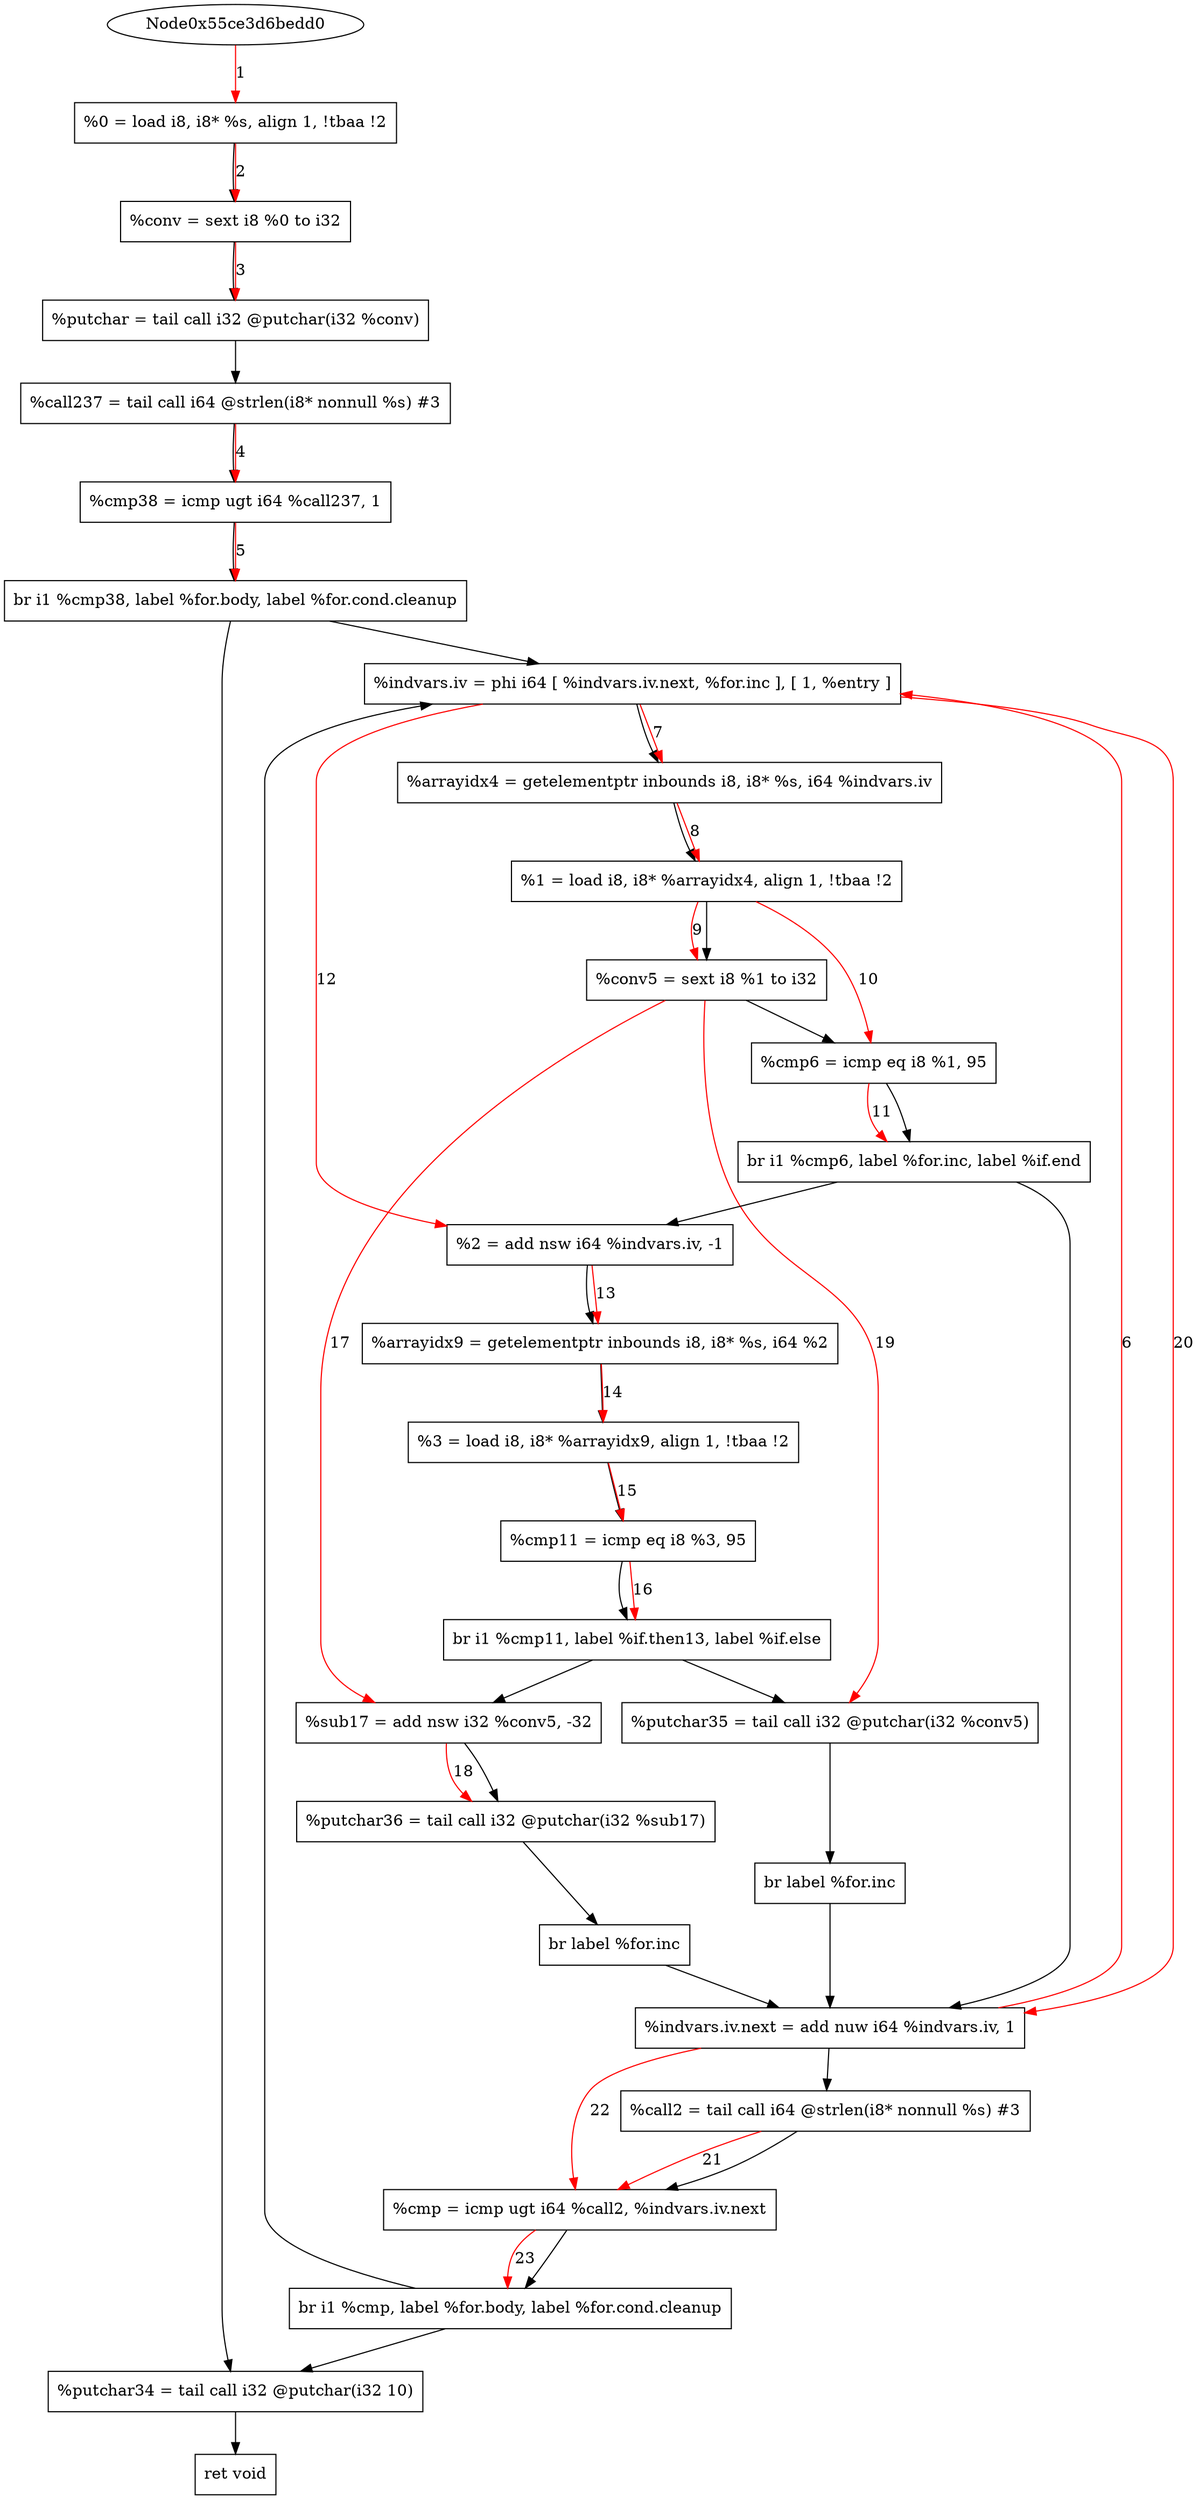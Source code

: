 digraph "CDFG for'func' function" {
	Node0x55ce3d6bef68[shape=record, label="  %0 = load i8, i8* %s, align 1, !tbaa !2"]
	Node0x55ce3d6bfe78[shape=record, label="  %conv = sext i8 %0 to i32"]
	Node0x55ce3d6bffc0[shape=record, label="  %putchar = tail call i32 @putchar(i32 %conv)"]
	Node0x55ce3d6c0210[shape=record, label="  %call237 = tail call i64 @strlen(i8* nonnull %s) #3"]
	Node0x55ce3d6c0940[shape=record, label="  %cmp38 = icmp ugt i64 %call237, 1"]
	Node0x55ce3d655348[shape=record, label="  br i1 %cmp38, label %for.body, label %for.cond.cleanup"]
	Node0x55ce3d6c0c10[shape=record, label="  %putchar34 = tail call i32 @putchar(i32 10)"]
	Node0x55ce3d6c0ce0[shape=record, label="  ret void"]
	Node0x55ce3d6c0da8[shape=record, label="  %indvars.iv = phi i64 [ %indvars.iv.next, %for.inc ], [ 1, %entry ]"]
	Node0x55ce3d6c0ea0[shape=record, label="  %arrayidx4 = getelementptr inbounds i8, i8* %s, i64 %indvars.iv"]
	Node0x55ce3d6c0f38[shape=record, label="  %1 = load i8, i8* %arrayidx4, align 1, !tbaa !2"]
	Node0x55ce3d6c15c8[shape=record, label="  %conv5 = sext i8 %1 to i32"]
	Node0x55ce3d6c1810[shape=record, label="  %cmp6 = icmp eq i8 %1, 95"]
	Node0x55ce3d655468[shape=record, label="  br i1 %cmp6, label %for.inc, label %if.end"]
	Node0x55ce3d6c19a0[shape=record, label="  %2 = add nsw i64 %indvars.iv, -1"]
	Node0x55ce3d6c1a40[shape=record, label="  %arrayidx9 = getelementptr inbounds i8, i8* %s, i64 %2"]
	Node0x55ce3d6c18f8[shape=record, label="  %3 = load i8, i8* %arrayidx9, align 1, !tbaa !2"]
	Node0x55ce3d6c1af0[shape=record, label="  %cmp11 = icmp eq i8 %3, 95"]
	Node0x55ce3d655588[shape=record, label="  br i1 %cmp11, label %if.then13, label %if.else"]
	Node0x55ce3d6c1d40[shape=record, label="  %sub17 = add nsw i32 %conv5, -32"]
	Node0x55ce3d6c1df0[shape=record, label="  %putchar36 = tail call i32 @putchar(i32 %sub17)"]
	Node0x55ce3d6c1bc8[shape=record, label="  br label %for.inc"]
	Node0x55ce3d6c1ef0[shape=record, label="  %putchar35 = tail call i32 @putchar(i32 %conv5)"]
	Node0x55ce3d6c1c98[shape=record, label="  br label %for.inc"]
	Node0x55ce3d6c1ff0[shape=record, label="  %indvars.iv.next = add nuw i64 %indvars.iv, 1"]
	Node0x55ce3d6c2080[shape=record, label="  %call2 = tail call i64 @strlen(i8* nonnull %s) #3"]
	Node0x55ce3d6c2150[shape=record, label="  %cmp = icmp ugt i64 %call2, %indvars.iv.next"]
	Node0x55ce3d6c2548[shape=record, label="  br i1 %cmp, label %for.body, label %for.cond.cleanup"]
	Node0x55ce3d6bef68 -> Node0x55ce3d6bfe78
	Node0x55ce3d6bfe78 -> Node0x55ce3d6bffc0
	Node0x55ce3d6bffc0 -> Node0x55ce3d6c0210
	Node0x55ce3d6c0210 -> Node0x55ce3d6c0940
	Node0x55ce3d6c0940 -> Node0x55ce3d655348
	Node0x55ce3d655348 -> Node0x55ce3d6c0da8
	Node0x55ce3d655348 -> Node0x55ce3d6c0c10
	Node0x55ce3d6c0c10 -> Node0x55ce3d6c0ce0
	Node0x55ce3d6c0da8 -> Node0x55ce3d6c0ea0
	Node0x55ce3d6c0ea0 -> Node0x55ce3d6c0f38
	Node0x55ce3d6c0f38 -> Node0x55ce3d6c15c8
	Node0x55ce3d6c15c8 -> Node0x55ce3d6c1810
	Node0x55ce3d6c1810 -> Node0x55ce3d655468
	Node0x55ce3d655468 -> Node0x55ce3d6c1ff0
	Node0x55ce3d655468 -> Node0x55ce3d6c19a0
	Node0x55ce3d6c19a0 -> Node0x55ce3d6c1a40
	Node0x55ce3d6c1a40 -> Node0x55ce3d6c18f8
	Node0x55ce3d6c18f8 -> Node0x55ce3d6c1af0
	Node0x55ce3d6c1af0 -> Node0x55ce3d655588
	Node0x55ce3d655588 -> Node0x55ce3d6c1d40
	Node0x55ce3d655588 -> Node0x55ce3d6c1ef0
	Node0x55ce3d6c1d40 -> Node0x55ce3d6c1df0
	Node0x55ce3d6c1df0 -> Node0x55ce3d6c1bc8
	Node0x55ce3d6c1bc8 -> Node0x55ce3d6c1ff0
	Node0x55ce3d6c1ef0 -> Node0x55ce3d6c1c98
	Node0x55ce3d6c1c98 -> Node0x55ce3d6c1ff0
	Node0x55ce3d6c1ff0 -> Node0x55ce3d6c2080
	Node0x55ce3d6c2080 -> Node0x55ce3d6c2150
	Node0x55ce3d6c2150 -> Node0x55ce3d6c2548
	Node0x55ce3d6c2548 -> Node0x55ce3d6c0da8
	Node0x55ce3d6c2548 -> Node0x55ce3d6c0c10
edge [color=red]
	Node0x55ce3d6bedd0 -> Node0x55ce3d6bef68[label="1"]
	Node0x55ce3d6bef68 -> Node0x55ce3d6bfe78[label="2"]
	Node0x55ce3d6bfe78 -> Node0x55ce3d6bffc0[label="3"]
	Node0x55ce3d6c0210 -> Node0x55ce3d6c0940[label="4"]
	Node0x55ce3d6c0940 -> Node0x55ce3d655348[label="5"]
	Node0x55ce3d6c1ff0 -> Node0x55ce3d6c0da8[label="6"]
	Node0x55ce3d6c0da8 -> Node0x55ce3d6c0ea0[label="7"]
	Node0x55ce3d6c0ea0 -> Node0x55ce3d6c0f38[label="8"]
	Node0x55ce3d6c0f38 -> Node0x55ce3d6c15c8[label="9"]
	Node0x55ce3d6c0f38 -> Node0x55ce3d6c1810[label="10"]
	Node0x55ce3d6c1810 -> Node0x55ce3d655468[label="11"]
	Node0x55ce3d6c0da8 -> Node0x55ce3d6c19a0[label="12"]
	Node0x55ce3d6c19a0 -> Node0x55ce3d6c1a40[label="13"]
	Node0x55ce3d6c1a40 -> Node0x55ce3d6c18f8[label="14"]
	Node0x55ce3d6c18f8 -> Node0x55ce3d6c1af0[label="15"]
	Node0x55ce3d6c1af0 -> Node0x55ce3d655588[label="16"]
	Node0x55ce3d6c15c8 -> Node0x55ce3d6c1d40[label="17"]
	Node0x55ce3d6c1d40 -> Node0x55ce3d6c1df0[label="18"]
	Node0x55ce3d6c15c8 -> Node0x55ce3d6c1ef0[label="19"]
	Node0x55ce3d6c0da8 -> Node0x55ce3d6c1ff0[label="20"]
	Node0x55ce3d6c2080 -> Node0x55ce3d6c2150[label="21"]
	Node0x55ce3d6c1ff0 -> Node0x55ce3d6c2150[label="22"]
	Node0x55ce3d6c2150 -> Node0x55ce3d6c2548[label="23"]
}

